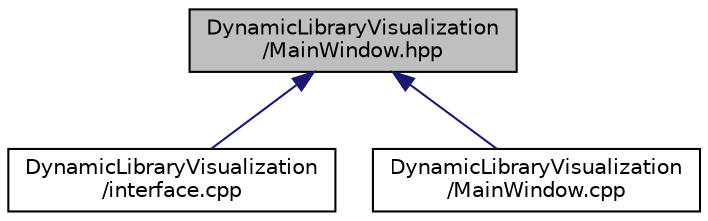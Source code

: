 digraph "DynamicLibraryVisualization/MainWindow.hpp"
{
  edge [fontname="Helvetica",fontsize="10",labelfontname="Helvetica",labelfontsize="10"];
  node [fontname="Helvetica",fontsize="10",shape=record];
  Node3 [label="DynamicLibraryVisualization\l/MainWindow.hpp",height=0.2,width=0.4,color="black", fillcolor="grey75", style="filled", fontcolor="black"];
  Node3 -> Node4 [dir="back",color="midnightblue",fontsize="10",style="solid",fontname="Helvetica"];
  Node4 [label="DynamicLibraryVisualization\l/interface.cpp",height=0.2,width=0.4,color="black", fillcolor="white", style="filled",URL="$interface_8cpp_source.html"];
  Node3 -> Node5 [dir="back",color="midnightblue",fontsize="10",style="solid",fontname="Helvetica"];
  Node5 [label="DynamicLibraryVisualization\l/MainWindow.cpp",height=0.2,width=0.4,color="black", fillcolor="white", style="filled",URL="$_main_window_8cpp.html",tooltip="this header file will contain all required definitions and basic utilities functions. "];
}
